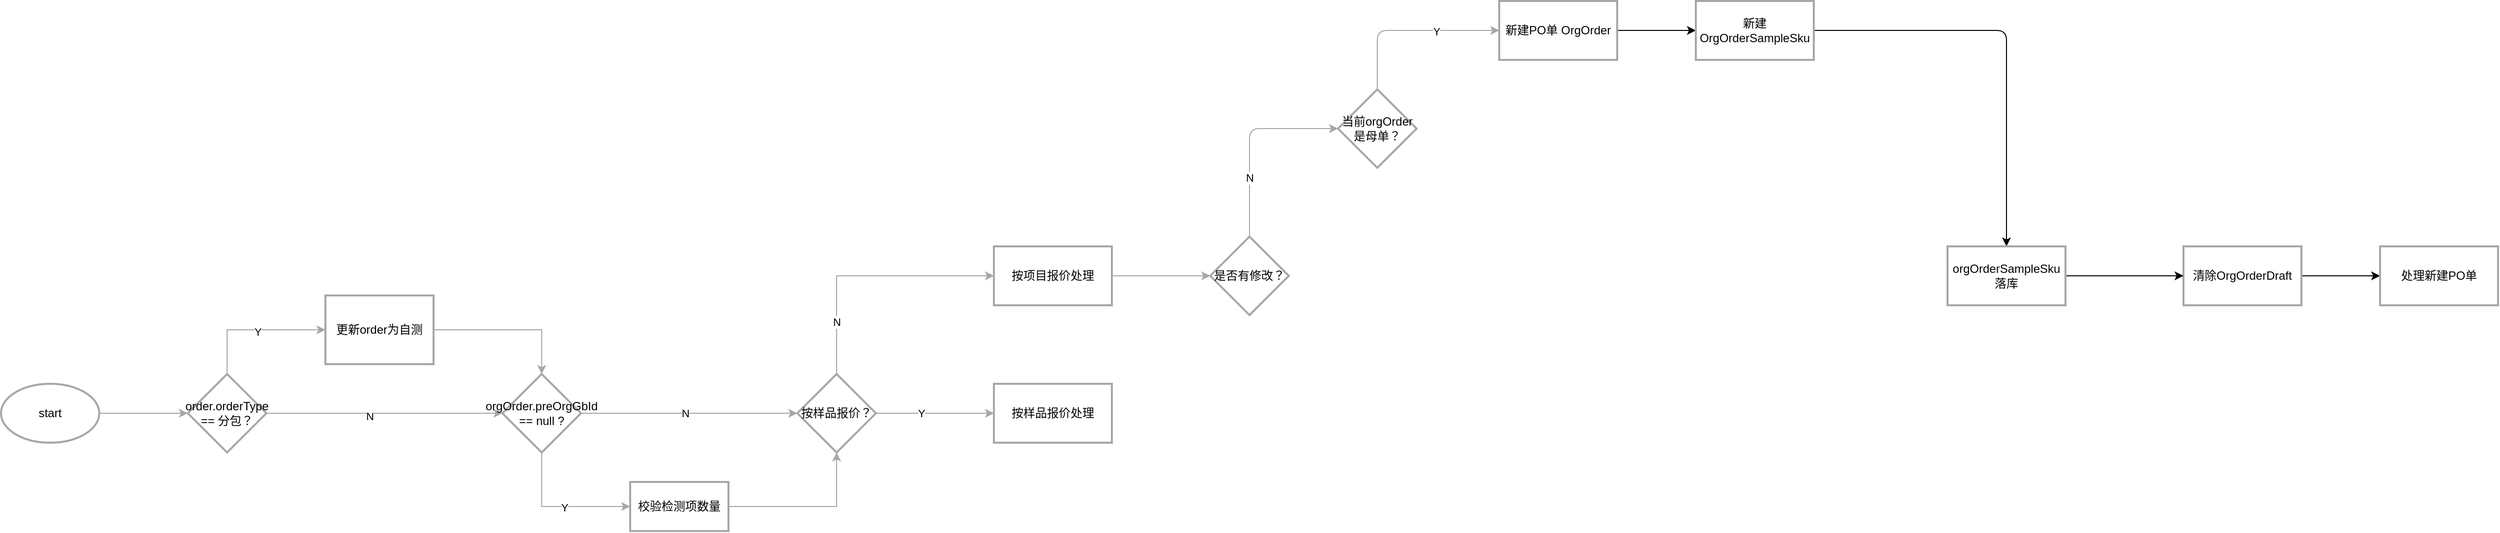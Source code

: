 <mxfile version="24.3.0" type="github">
  <diagram id="C5RBs43oDa-KdzZeNtuy" name="Page-1">
    <mxGraphModel dx="1103" dy="568" grid="1" gridSize="10" guides="1" tooltips="1" connect="1" arrows="1" fold="1" page="1" pageScale="1" pageWidth="827" pageHeight="1169" math="0" shadow="0">
      <root>
        <mxCell id="WIyWlLk6GJQsqaUBKTNV-0" />
        <mxCell id="WIyWlLk6GJQsqaUBKTNV-1" parent="WIyWlLk6GJQsqaUBKTNV-0" />
        <mxCell id="XB9Kn2awOrxdd4ym_D75-2" value="" style="edgeStyle=orthogonalEdgeStyle;rounded=0;orthogonalLoop=1;jettySize=auto;html=1;strokeColor=#A6A6A6;" edge="1" parent="WIyWlLk6GJQsqaUBKTNV-1" source="XB9Kn2awOrxdd4ym_D75-0" target="XB9Kn2awOrxdd4ym_D75-1">
          <mxGeometry relative="1" as="geometry" />
        </mxCell>
        <mxCell id="XB9Kn2awOrxdd4ym_D75-0" value="start" style="strokeWidth=2;html=1;shape=mxgraph.flowchart.start_1;whiteSpace=wrap;rounded=0;strokeColor=#A6A6A6;" vertex="1" parent="WIyWlLk6GJQsqaUBKTNV-1">
          <mxGeometry x="10" y="450" width="100" height="60" as="geometry" />
        </mxCell>
        <mxCell id="XB9Kn2awOrxdd4ym_D75-4" value="" style="edgeStyle=orthogonalEdgeStyle;rounded=0;orthogonalLoop=1;jettySize=auto;html=1;entryX=0;entryY=0.5;entryDx=0;entryDy=0;exitX=0.5;exitY=0;exitDx=0;exitDy=0;strokeColor=#A6A6A6;" edge="1" parent="WIyWlLk6GJQsqaUBKTNV-1" source="XB9Kn2awOrxdd4ym_D75-1" target="XB9Kn2awOrxdd4ym_D75-20">
          <mxGeometry relative="1" as="geometry">
            <mxPoint x="330" y="390" as="targetPoint" />
          </mxGeometry>
        </mxCell>
        <mxCell id="XB9Kn2awOrxdd4ym_D75-11" value="Y" style="edgeLabel;html=1;align=center;verticalAlign=middle;resizable=0;points=[];rounded=0;strokeColor=#A6A6A6;" vertex="1" connectable="0" parent="XB9Kn2awOrxdd4ym_D75-4">
          <mxGeometry x="0.048" y="-2" relative="1" as="geometry">
            <mxPoint as="offset" />
          </mxGeometry>
        </mxCell>
        <mxCell id="XB9Kn2awOrxdd4ym_D75-9" value="" style="edgeStyle=orthogonalEdgeStyle;rounded=0;orthogonalLoop=1;jettySize=auto;html=1;strokeColor=#A6A6A6;" edge="1" parent="WIyWlLk6GJQsqaUBKTNV-1" source="XB9Kn2awOrxdd4ym_D75-1" target="XB9Kn2awOrxdd4ym_D75-8">
          <mxGeometry relative="1" as="geometry" />
        </mxCell>
        <mxCell id="XB9Kn2awOrxdd4ym_D75-12" value="N" style="edgeLabel;html=1;align=center;verticalAlign=middle;resizable=0;points=[];rounded=0;strokeColor=#A6A6A6;" vertex="1" connectable="0" parent="XB9Kn2awOrxdd4ym_D75-9">
          <mxGeometry x="-0.127" y="-3" relative="1" as="geometry">
            <mxPoint as="offset" />
          </mxGeometry>
        </mxCell>
        <mxCell id="XB9Kn2awOrxdd4ym_D75-1" value="order.orderType == 分包？" style="rhombus;whiteSpace=wrap;html=1;strokeWidth=2;rounded=0;labelBackgroundColor=none;fontStyle=0;strokeColor=#A6A6A6;" vertex="1" parent="WIyWlLk6GJQsqaUBKTNV-1">
          <mxGeometry x="200" y="440" width="80" height="80" as="geometry" />
        </mxCell>
        <mxCell id="XB9Kn2awOrxdd4ym_D75-10" style="edgeStyle=orthogonalEdgeStyle;rounded=0;orthogonalLoop=1;jettySize=auto;html=1;entryX=0.5;entryY=0;entryDx=0;entryDy=0;exitX=1;exitY=0.5;exitDx=0;exitDy=0;strokeColor=#A6A6A6;" edge="1" parent="WIyWlLk6GJQsqaUBKTNV-1" source="XB9Kn2awOrxdd4ym_D75-20" target="XB9Kn2awOrxdd4ym_D75-8">
          <mxGeometry relative="1" as="geometry">
            <mxPoint x="450.0" y="390.034" as="sourcePoint" />
          </mxGeometry>
        </mxCell>
        <mxCell id="XB9Kn2awOrxdd4ym_D75-22" style="edgeStyle=orthogonalEdgeStyle;orthogonalLoop=1;jettySize=auto;html=1;entryX=0;entryY=0.5;entryDx=0;entryDy=0;exitX=0.5;exitY=1;exitDx=0;exitDy=0;rounded=0;strokeColor=#A6A6A6;" edge="1" parent="WIyWlLk6GJQsqaUBKTNV-1" source="XB9Kn2awOrxdd4ym_D75-8" target="XB9Kn2awOrxdd4ym_D75-21">
          <mxGeometry relative="1" as="geometry" />
        </mxCell>
        <mxCell id="XB9Kn2awOrxdd4ym_D75-29" value="Y" style="edgeLabel;html=1;align=center;verticalAlign=middle;resizable=0;points=[];rounded=0;strokeColor=#A6A6A6;" vertex="1" connectable="0" parent="XB9Kn2awOrxdd4ym_D75-22">
          <mxGeometry x="0.072" y="-1" relative="1" as="geometry">
            <mxPoint as="offset" />
          </mxGeometry>
        </mxCell>
        <mxCell id="XB9Kn2awOrxdd4ym_D75-27" value="" style="edgeStyle=orthogonalEdgeStyle;orthogonalLoop=1;jettySize=auto;html=1;rounded=0;strokeColor=#A6A6A6;" edge="1" parent="WIyWlLk6GJQsqaUBKTNV-1" source="XB9Kn2awOrxdd4ym_D75-8" target="XB9Kn2awOrxdd4ym_D75-26">
          <mxGeometry relative="1" as="geometry" />
        </mxCell>
        <mxCell id="XB9Kn2awOrxdd4ym_D75-30" value="N" style="edgeLabel;html=1;align=center;verticalAlign=middle;resizable=0;points=[];rounded=0;strokeColor=#A6A6A6;" vertex="1" connectable="0" parent="XB9Kn2awOrxdd4ym_D75-27">
          <mxGeometry x="-0.035" relative="1" as="geometry">
            <mxPoint as="offset" />
          </mxGeometry>
        </mxCell>
        <mxCell id="XB9Kn2awOrxdd4ym_D75-8" value="orgOrder.preOrgGbId == null ?" style="rhombus;whiteSpace=wrap;html=1;strokeWidth=2;rounded=0;strokeColor=#A6A6A6;" vertex="1" parent="WIyWlLk6GJQsqaUBKTNV-1">
          <mxGeometry x="520" y="440" width="80" height="80" as="geometry" />
        </mxCell>
        <mxCell id="XB9Kn2awOrxdd4ym_D75-20" value="更新order为自测" style="rounded=0;whiteSpace=wrap;html=1;absoluteArcSize=1;arcSize=14;strokeWidth=2;strokeColor=#A6A6A6;" vertex="1" parent="WIyWlLk6GJQsqaUBKTNV-1">
          <mxGeometry x="340" y="360" width="110" height="70" as="geometry" />
        </mxCell>
        <mxCell id="XB9Kn2awOrxdd4ym_D75-28" style="edgeStyle=orthogonalEdgeStyle;orthogonalLoop=1;jettySize=auto;html=1;entryX=0.5;entryY=1;entryDx=0;entryDy=0;rounded=0;curved=0;strokeColor=#A6A6A6;" edge="1" parent="WIyWlLk6GJQsqaUBKTNV-1" source="XB9Kn2awOrxdd4ym_D75-21" target="XB9Kn2awOrxdd4ym_D75-26">
          <mxGeometry relative="1" as="geometry" />
        </mxCell>
        <mxCell id="XB9Kn2awOrxdd4ym_D75-21" value="校验检测项数量" style="rounded=0;whiteSpace=wrap;html=1;absoluteArcSize=1;arcSize=14;strokeWidth=2;strokeColor=#A6A6A6;" vertex="1" parent="WIyWlLk6GJQsqaUBKTNV-1">
          <mxGeometry x="650" y="550" width="100" height="50" as="geometry" />
        </mxCell>
        <mxCell id="XB9Kn2awOrxdd4ym_D75-32" value="" style="edgeStyle=orthogonalEdgeStyle;orthogonalLoop=1;jettySize=auto;html=1;entryX=0;entryY=0.5;entryDx=0;entryDy=0;exitX=0.5;exitY=0;exitDx=0;exitDy=0;rounded=0;curved=0;strokeColor=#A6A6A6;" edge="1" parent="WIyWlLk6GJQsqaUBKTNV-1" source="XB9Kn2awOrxdd4ym_D75-26" target="XB9Kn2awOrxdd4ym_D75-31">
          <mxGeometry relative="1" as="geometry" />
        </mxCell>
        <mxCell id="XB9Kn2awOrxdd4ym_D75-38" value="N" style="edgeLabel;html=1;align=center;verticalAlign=middle;resizable=0;points=[];strokeColor=#A6A6A6;" vertex="1" connectable="0" parent="XB9Kn2awOrxdd4ym_D75-32">
          <mxGeometry x="-0.591" relative="1" as="geometry">
            <mxPoint as="offset" />
          </mxGeometry>
        </mxCell>
        <mxCell id="XB9Kn2awOrxdd4ym_D75-36" value="" style="edgeStyle=orthogonalEdgeStyle;orthogonalLoop=1;jettySize=auto;html=1;strokeColor=#A6A6A6;" edge="1" parent="WIyWlLk6GJQsqaUBKTNV-1" source="XB9Kn2awOrxdd4ym_D75-26" target="XB9Kn2awOrxdd4ym_D75-35">
          <mxGeometry relative="1" as="geometry" />
        </mxCell>
        <mxCell id="XB9Kn2awOrxdd4ym_D75-37" value="Y" style="edgeLabel;html=1;align=center;verticalAlign=middle;resizable=0;points=[];strokeColor=#A6A6A6;" vertex="1" connectable="0" parent="XB9Kn2awOrxdd4ym_D75-36">
          <mxGeometry x="-0.233" relative="1" as="geometry">
            <mxPoint as="offset" />
          </mxGeometry>
        </mxCell>
        <mxCell id="XB9Kn2awOrxdd4ym_D75-26" value="按样品报价？" style="rhombus;whiteSpace=wrap;html=1;strokeWidth=2;rounded=0;strokeColor=#A6A6A6;" vertex="1" parent="WIyWlLk6GJQsqaUBKTNV-1">
          <mxGeometry x="820" y="440" width="80" height="80" as="geometry" />
        </mxCell>
        <mxCell id="XB9Kn2awOrxdd4ym_D75-40" value="" style="edgeStyle=orthogonalEdgeStyle;orthogonalLoop=1;jettySize=auto;html=1;strokeColor=#A6A6A6;" edge="1" parent="WIyWlLk6GJQsqaUBKTNV-1" source="XB9Kn2awOrxdd4ym_D75-31" target="XB9Kn2awOrxdd4ym_D75-39">
          <mxGeometry relative="1" as="geometry" />
        </mxCell>
        <mxCell id="XB9Kn2awOrxdd4ym_D75-31" value="按项目报价处理" style="whiteSpace=wrap;html=1;strokeWidth=2;rounded=0;strokeColor=#A6A6A6;" vertex="1" parent="WIyWlLk6GJQsqaUBKTNV-1">
          <mxGeometry x="1020" y="310" width="120" height="60" as="geometry" />
        </mxCell>
        <mxCell id="XB9Kn2awOrxdd4ym_D75-35" value="按样品报价处理" style="whiteSpace=wrap;html=1;strokeWidth=2;rounded=0;strokeColor=#A6A6A6;" vertex="1" parent="WIyWlLk6GJQsqaUBKTNV-1">
          <mxGeometry x="1020" y="450" width="120" height="60" as="geometry" />
        </mxCell>
        <mxCell id="XB9Kn2awOrxdd4ym_D75-44" value="" style="edgeStyle=orthogonalEdgeStyle;orthogonalLoop=1;jettySize=auto;html=1;entryX=0;entryY=0.5;entryDx=0;entryDy=0;exitX=0.5;exitY=0;exitDx=0;exitDy=0;strokeColor=#A6A6A6;" edge="1" parent="WIyWlLk6GJQsqaUBKTNV-1" source="XB9Kn2awOrxdd4ym_D75-39" target="XB9Kn2awOrxdd4ym_D75-43">
          <mxGeometry relative="1" as="geometry" />
        </mxCell>
        <mxCell id="XB9Kn2awOrxdd4ym_D75-45" value="N" style="edgeLabel;html=1;align=center;verticalAlign=middle;resizable=0;points=[];strokeColor=#A6A6A6;" vertex="1" connectable="0" parent="XB9Kn2awOrxdd4ym_D75-44">
          <mxGeometry x="0.001" relative="1" as="geometry">
            <mxPoint y="40" as="offset" />
          </mxGeometry>
        </mxCell>
        <mxCell id="XB9Kn2awOrxdd4ym_D75-39" value="是否有修改？" style="rhombus;whiteSpace=wrap;html=1;strokeWidth=2;rounded=0;strokeColor=#A6A6A6;" vertex="1" parent="WIyWlLk6GJQsqaUBKTNV-1">
          <mxGeometry x="1240" y="300" width="80" height="80" as="geometry" />
        </mxCell>
        <mxCell id="XB9Kn2awOrxdd4ym_D75-49" value="" style="edgeStyle=orthogonalEdgeStyle;orthogonalLoop=1;jettySize=auto;html=1;entryX=0;entryY=0.5;entryDx=0;entryDy=0;exitX=0.5;exitY=0;exitDx=0;exitDy=0;strokeColor=#A6A6A6;" edge="1" parent="WIyWlLk6GJQsqaUBKTNV-1" source="XB9Kn2awOrxdd4ym_D75-43" target="XB9Kn2awOrxdd4ym_D75-48">
          <mxGeometry relative="1" as="geometry" />
        </mxCell>
        <mxCell id="XB9Kn2awOrxdd4ym_D75-50" value="Y" style="edgeLabel;html=1;align=center;verticalAlign=middle;resizable=0;points=[];" vertex="1" connectable="0" parent="XB9Kn2awOrxdd4ym_D75-49">
          <mxGeometry x="0.297" y="-1" relative="1" as="geometry">
            <mxPoint as="offset" />
          </mxGeometry>
        </mxCell>
        <mxCell id="XB9Kn2awOrxdd4ym_D75-43" value="当前orgOrder是母单？" style="rhombus;whiteSpace=wrap;html=1;strokeWidth=2;rounded=0;strokeColor=#A6A6A6;" vertex="1" parent="WIyWlLk6GJQsqaUBKTNV-1">
          <mxGeometry x="1370" y="150" width="80" height="80" as="geometry" />
        </mxCell>
        <mxCell id="XB9Kn2awOrxdd4ym_D75-52" value="" style="edgeStyle=orthogonalEdgeStyle;orthogonalLoop=1;jettySize=auto;html=1;" edge="1" parent="WIyWlLk6GJQsqaUBKTNV-1" source="XB9Kn2awOrxdd4ym_D75-48" target="XB9Kn2awOrxdd4ym_D75-51">
          <mxGeometry relative="1" as="geometry" />
        </mxCell>
        <mxCell id="XB9Kn2awOrxdd4ym_D75-48" value="新建PO单 OrgOrder" style="whiteSpace=wrap;html=1;strokeWidth=2;rounded=0;strokeColor=#A6A6A6;" vertex="1" parent="WIyWlLk6GJQsqaUBKTNV-1">
          <mxGeometry x="1534" y="60" width="120" height="60" as="geometry" />
        </mxCell>
        <mxCell id="XB9Kn2awOrxdd4ym_D75-58" value="" style="edgeStyle=orthogonalEdgeStyle;orthogonalLoop=1;jettySize=auto;html=1;" edge="1" parent="WIyWlLk6GJQsqaUBKTNV-1" source="XB9Kn2awOrxdd4ym_D75-51" target="XB9Kn2awOrxdd4ym_D75-57">
          <mxGeometry relative="1" as="geometry" />
        </mxCell>
        <mxCell id="XB9Kn2awOrxdd4ym_D75-51" value="新建OrgOrderSampleSku" style="whiteSpace=wrap;html=1;strokeColor=#A6A6A6;strokeWidth=2;rounded=0;" vertex="1" parent="WIyWlLk6GJQsqaUBKTNV-1">
          <mxGeometry x="1734" y="60" width="120" height="60" as="geometry" />
        </mxCell>
        <mxCell id="XB9Kn2awOrxdd4ym_D75-56" value="" style="edgeStyle=orthogonalEdgeStyle;orthogonalLoop=1;jettySize=auto;html=1;" edge="1" parent="WIyWlLk6GJQsqaUBKTNV-1" source="XB9Kn2awOrxdd4ym_D75-53" target="XB9Kn2awOrxdd4ym_D75-55">
          <mxGeometry relative="1" as="geometry" />
        </mxCell>
        <mxCell id="XB9Kn2awOrxdd4ym_D75-53" value="清除OrgOrderDraft" style="whiteSpace=wrap;html=1;strokeColor=#A6A6A6;strokeWidth=2;rounded=0;" vertex="1" parent="WIyWlLk6GJQsqaUBKTNV-1">
          <mxGeometry x="2230" y="310" width="120" height="60" as="geometry" />
        </mxCell>
        <mxCell id="XB9Kn2awOrxdd4ym_D75-55" value="处理新建PO单" style="whiteSpace=wrap;html=1;strokeColor=#A6A6A6;strokeWidth=2;rounded=0;" vertex="1" parent="WIyWlLk6GJQsqaUBKTNV-1">
          <mxGeometry x="2430" y="310" width="120" height="60" as="geometry" />
        </mxCell>
        <mxCell id="XB9Kn2awOrxdd4ym_D75-59" style="edgeStyle=orthogonalEdgeStyle;orthogonalLoop=1;jettySize=auto;html=1;" edge="1" parent="WIyWlLk6GJQsqaUBKTNV-1" source="XB9Kn2awOrxdd4ym_D75-57" target="XB9Kn2awOrxdd4ym_D75-53">
          <mxGeometry relative="1" as="geometry" />
        </mxCell>
        <mxCell id="XB9Kn2awOrxdd4ym_D75-57" value="orgOrderSampleSku落库" style="whiteSpace=wrap;html=1;strokeColor=#A6A6A6;strokeWidth=2;rounded=0;" vertex="1" parent="WIyWlLk6GJQsqaUBKTNV-1">
          <mxGeometry x="1990" y="310" width="120" height="60" as="geometry" />
        </mxCell>
      </root>
    </mxGraphModel>
  </diagram>
</mxfile>
